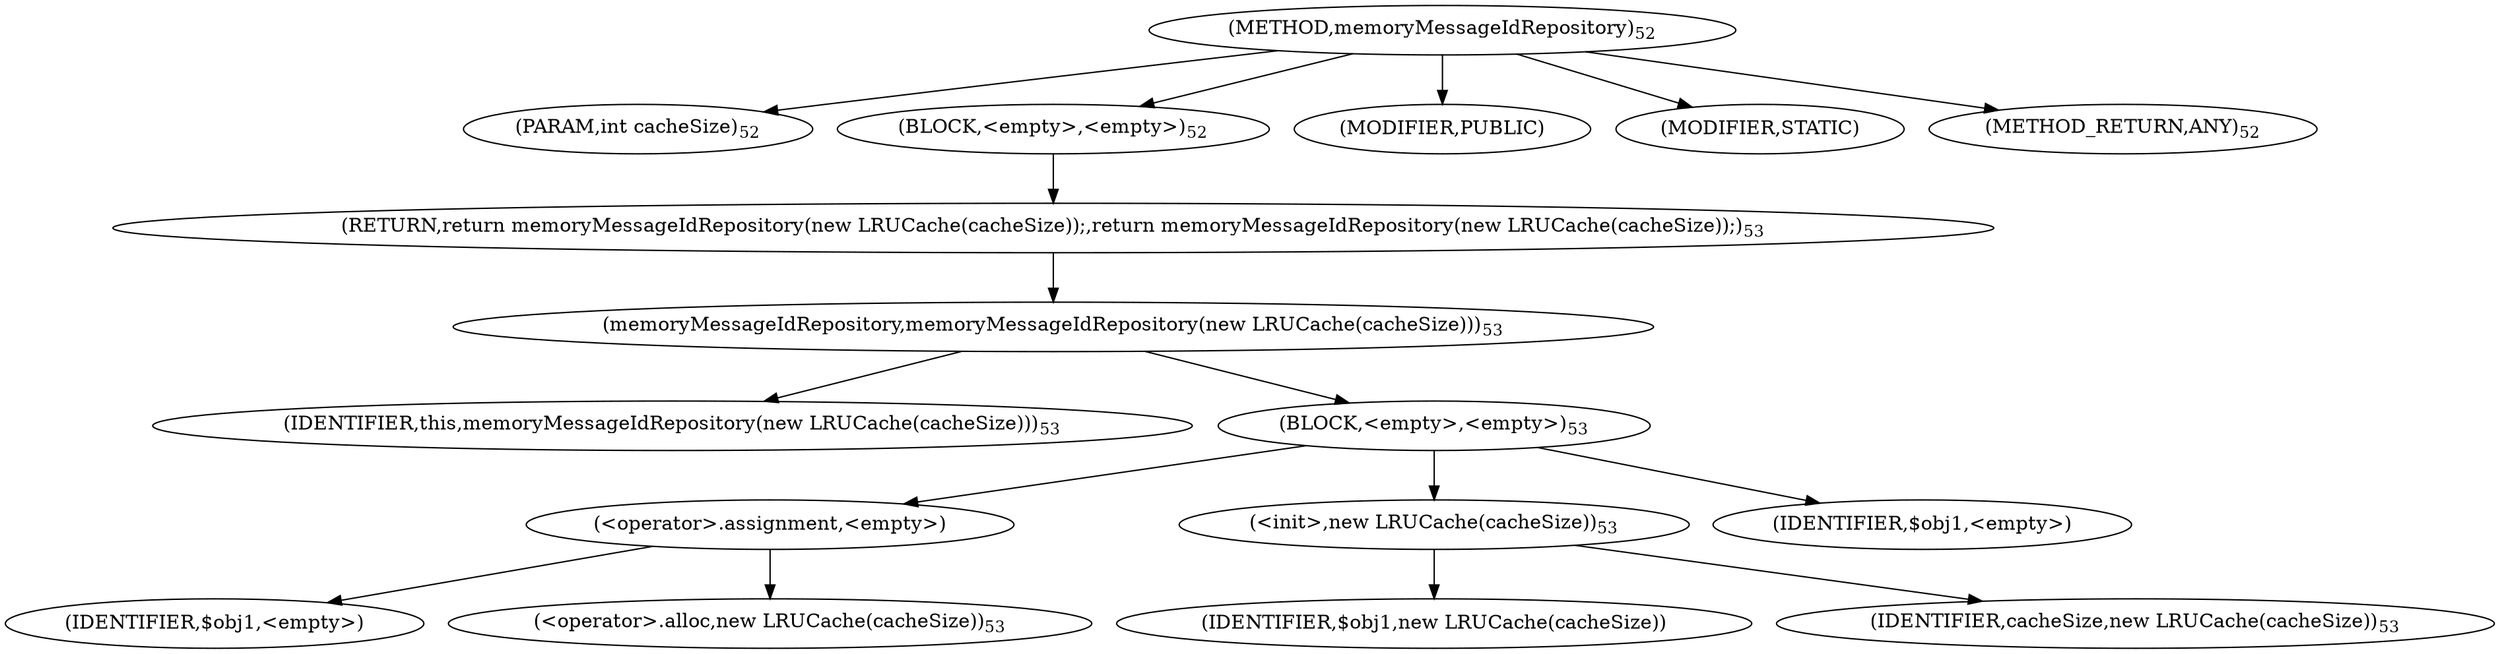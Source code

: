 digraph "memoryMessageIdRepository" {  
"45" [label = <(METHOD,memoryMessageIdRepository)<SUB>52</SUB>> ]
"46" [label = <(PARAM,int cacheSize)<SUB>52</SUB>> ]
"47" [label = <(BLOCK,&lt;empty&gt;,&lt;empty&gt;)<SUB>52</SUB>> ]
"48" [label = <(RETURN,return memoryMessageIdRepository(new LRUCache(cacheSize));,return memoryMessageIdRepository(new LRUCache(cacheSize));)<SUB>53</SUB>> ]
"49" [label = <(memoryMessageIdRepository,memoryMessageIdRepository(new LRUCache(cacheSize)))<SUB>53</SUB>> ]
"50" [label = <(IDENTIFIER,this,memoryMessageIdRepository(new LRUCache(cacheSize)))<SUB>53</SUB>> ]
"51" [label = <(BLOCK,&lt;empty&gt;,&lt;empty&gt;)<SUB>53</SUB>> ]
"52" [label = <(&lt;operator&gt;.assignment,&lt;empty&gt;)> ]
"53" [label = <(IDENTIFIER,$obj1,&lt;empty&gt;)> ]
"54" [label = <(&lt;operator&gt;.alloc,new LRUCache(cacheSize))<SUB>53</SUB>> ]
"55" [label = <(&lt;init&gt;,new LRUCache(cacheSize))<SUB>53</SUB>> ]
"56" [label = <(IDENTIFIER,$obj1,new LRUCache(cacheSize))> ]
"57" [label = <(IDENTIFIER,cacheSize,new LRUCache(cacheSize))<SUB>53</SUB>> ]
"58" [label = <(IDENTIFIER,$obj1,&lt;empty&gt;)> ]
"59" [label = <(MODIFIER,PUBLIC)> ]
"60" [label = <(MODIFIER,STATIC)> ]
"61" [label = <(METHOD_RETURN,ANY)<SUB>52</SUB>> ]
  "45" -> "46" 
  "45" -> "47" 
  "45" -> "59" 
  "45" -> "60" 
  "45" -> "61" 
  "47" -> "48" 
  "48" -> "49" 
  "49" -> "50" 
  "49" -> "51" 
  "51" -> "52" 
  "51" -> "55" 
  "51" -> "58" 
  "52" -> "53" 
  "52" -> "54" 
  "55" -> "56" 
  "55" -> "57" 
}

